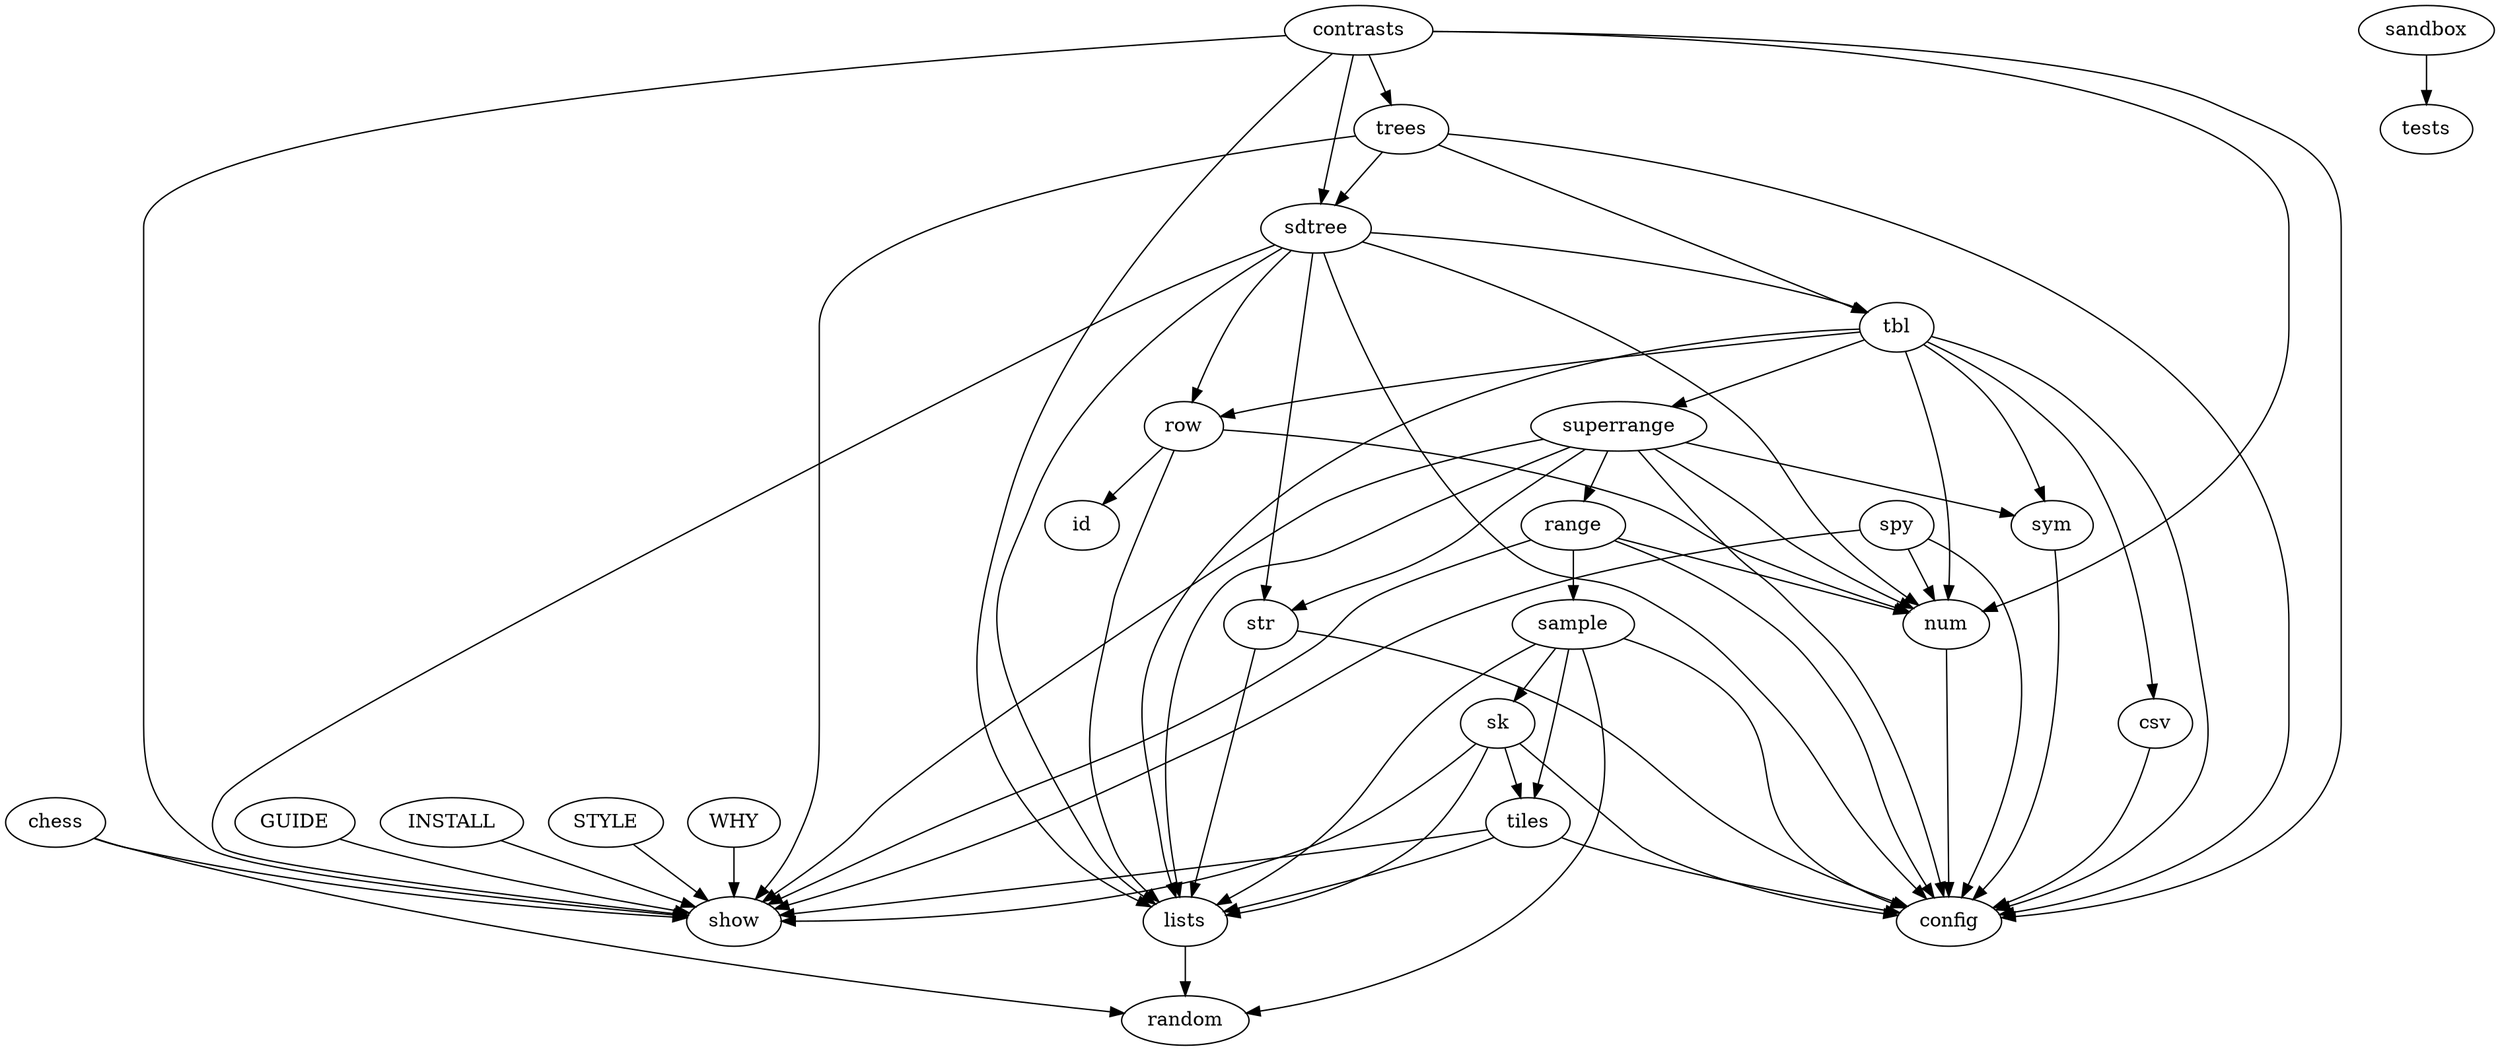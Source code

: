 digraph G {
	GUIDE -> show;
	INSTALL -> show;
	STYLE -> show;
	WHY -> show;
	chess -> show;
	chess -> random;
	contrasts -> show;
	contrasts -> config;
	contrasts -> sdtree;
	contrasts -> trees;
	contrasts -> lists;
	contrasts -> num;
	csv -> config;
	lists -> random;
	num -> config;
	range -> show;
	range -> config;
	range -> num;
	range -> sample;
	row -> id;
	row -> lists;
	row -> num;
	sample -> config;
	sample -> random;
	sample -> lists;
	sample -> tiles;
	sample -> sk;
	sandbox -> tests;
	sdtree -> show;
	sdtree -> config;
	sdtree -> num;
	sdtree -> lists;
	sdtree -> row;
	sdtree -> tbl;
	sdtree -> str;
	sk -> show;
	sk -> config;
	sk -> tiles;
	sk -> lists;
	spy -> show;
	spy -> config;
	spy -> num;
	str -> config;
	str -> lists;
	superrange -> show;
	superrange -> config;
	superrange -> num;
	superrange -> sym;
	superrange -> range;
	superrange -> lists;
	superrange -> str;
	sym -> config;
	tbl -> config;
	tbl -> num;
	tbl -> sym;
	tbl -> row;
	tbl -> csv;
	tbl -> lists;
	tbl -> superrange;
	tiles -> show;
	tiles -> config;
	tiles -> lists;
	trees -> show;
	trees -> config;
	trees -> tbl;
	trees -> sdtree;
}
